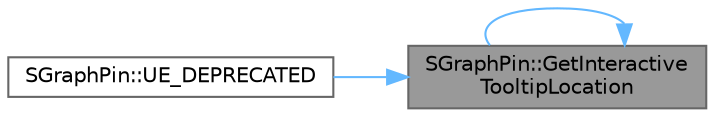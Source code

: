 digraph "SGraphPin::GetInteractiveTooltipLocation"
{
 // INTERACTIVE_SVG=YES
 // LATEX_PDF_SIZE
  bgcolor="transparent";
  edge [fontname=Helvetica,fontsize=10,labelfontname=Helvetica,labelfontsize=10];
  node [fontname=Helvetica,fontsize=10,shape=box,height=0.2,width=0.4];
  rankdir="RL";
  Node1 [id="Node000001",label="SGraphPin::GetInteractive\lTooltipLocation",height=0.2,width=0.4,color="gray40", fillcolor="grey60", style="filled", fontcolor="black",tooltip=" "];
  Node1 -> Node1 [id="edge1_Node000001_Node000001",dir="back",color="steelblue1",style="solid",tooltip=" "];
  Node1 -> Node2 [id="edge2_Node000001_Node000002",dir="back",color="steelblue1",style="solid",tooltip=" "];
  Node2 [id="Node000002",label="SGraphPin::UE_DEPRECATED",height=0.2,width=0.4,color="grey40", fillcolor="white", style="filled",URL="$df/d9b/classSGraphPin.html#ac3d988685fa630511630af948705e5a7",tooltip="Gets the window location (in screen coords) for an interactive tooltip (e.g."];
}
